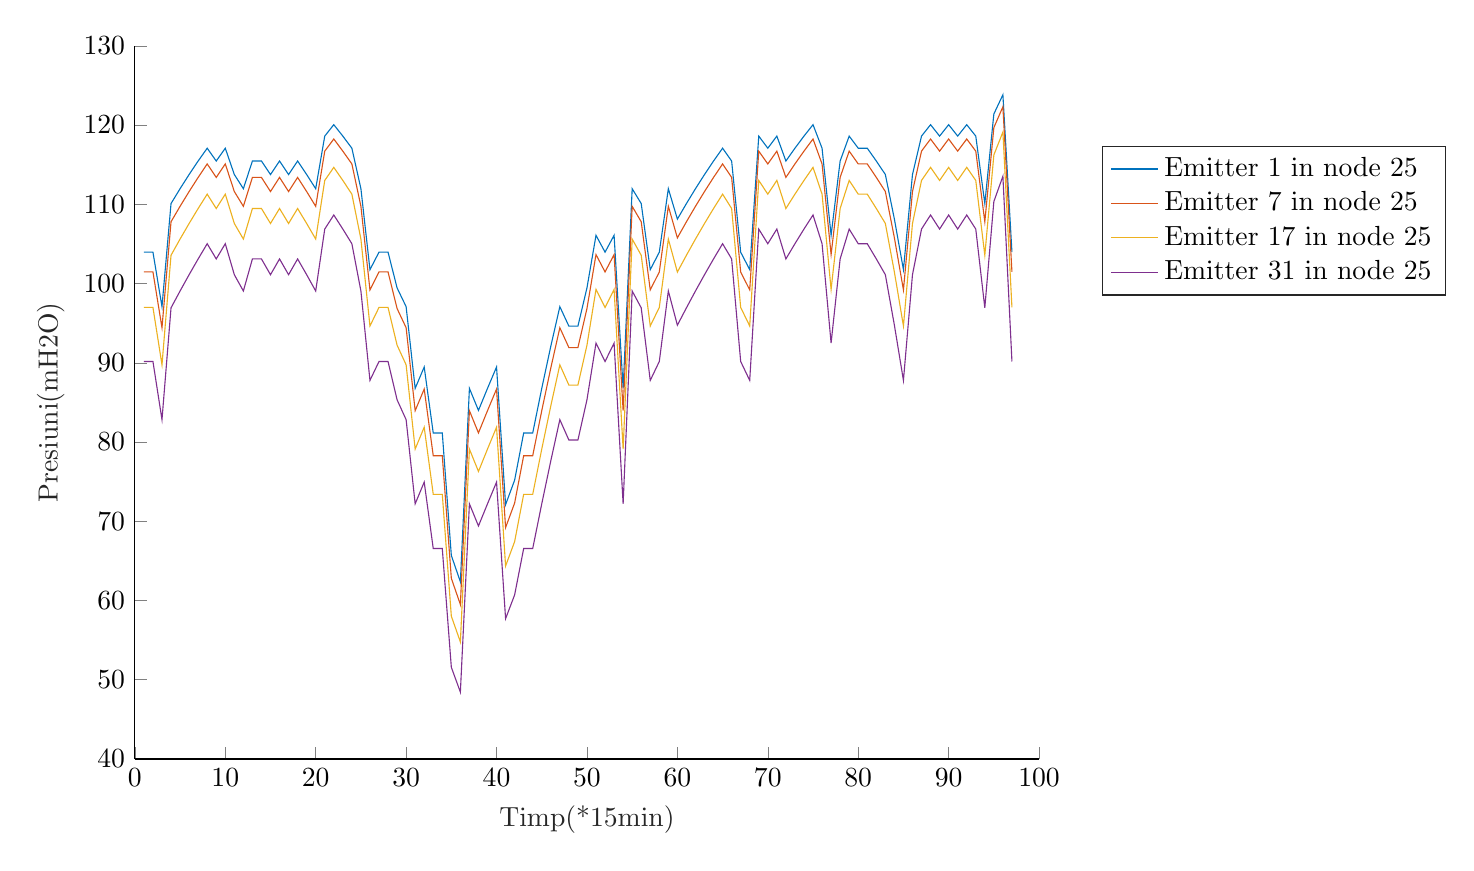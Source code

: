 % This file was created by matlab2tikz.
%
%The latest updates can be retrieved from
%  http://www.mathworks.com/matlabcentral/fileexchange/22022-matlab2tikz-matlab2tikz
%where you can also make suggestions and rate matlab2tikz.
%
\definecolor{mycolor1}{rgb}{0.0,0.447,0.741}%
\definecolor{mycolor2}{rgb}{0.85,0.325,0.098}%
\definecolor{mycolor3}{rgb}{0.929,0.694,0.125}%
\definecolor{mycolor4}{rgb}{0.494,0.184,0.556}%
%


\begin{axis}[%
width=4.521in,
height=3.566in,
at={(0.758in,0.481in)},
scale only axis,
xmin=0,
xmax=100,
xlabel style={font=\color{white!15!black}},
xlabel={Timp(*15min)},
ymin=40,
ymax=130,
ylabel style={font=\color{white!15!black}},
ylabel={Presiuni(mH2O)},
axis background/.style={fill=white},
axis x line*=bottom,
axis y line*=left,
legend style={at={(1.45,0.86)},legend cell align=left, align=left, draw=white!15!black}
]
\addplot [color=mycolor1]
  table[row sep=crcr]{%
1	103.96\\
2	103.96\\
3	97.08\\
4	110.093\\
5	111.968\\
6	113.758\\
7	115.462\\
8	117.078\\
9	115.462\\
10	117.078\\
11	113.758\\
12	111.968\\
13	115.462\\
14	115.462\\
15	113.758\\
16	115.462\\
17	113.758\\
18	115.462\\
19	113.758\\
20	111.968\\
21	118.606\\
22	120.046\\
23	118.606\\
24	117.078\\
25	111.968\\
26	101.749\\
27	103.96\\
28	103.96\\
29	99.455\\
30	97.08\\
31	86.77\\
32	89.468\\
33	81.137\\
34	81.137\\
35	65.686\\
36	62.365\\
37	86.77\\
38	83.993\\
39	86.77\\
40	89.468\\
41	72.099\\
42	75.19\\
43	81.137\\
44	81.137\\
45	86.77\\
46	92.086\\
47	97.08\\
48	94.623\\
49	94.623\\
50	99.455\\
51	106.088\\
52	103.96\\
53	106.088\\
54	86.77\\
55	111.968\\
56	110.093\\
57	101.749\\
58	103.96\\
59	111.968\\
60	108.132\\
61	110.093\\
62	111.968\\
63	113.758\\
64	115.462\\
65	117.078\\
66	115.462\\
67	103.96\\
68	101.749\\
69	118.606\\
70	117.078\\
71	118.606\\
72	115.462\\
73	117.078\\
74	118.606\\
75	120.046\\
76	117.078\\
77	106.088\\
78	115.462\\
79	118.606\\
80	117.078\\
81	117.078\\
82	115.462\\
83	113.758\\
84	108.132\\
85	101.749\\
86	113.758\\
87	118.606\\
88	120.046\\
89	118.606\\
90	120.046\\
91	118.606\\
92	120.046\\
93	118.606\\
94	110.093\\
95	121.396\\
96	123.822\\
97	103.96\\
};
\addlegendentry{Emitter 1 in node 25}

\addplot [color=mycolor2]
  table[row sep=crcr]{%
1	101.465\\
2	101.465\\
3	94.422\\
4	107.795\\
5	109.744\\
6	111.61\\
7	113.394\\
8	115.093\\
9	113.394\\
10	115.093\\
11	111.61\\
12	109.744\\
13	113.394\\
14	113.394\\
15	111.61\\
16	113.394\\
17	111.61\\
18	113.394\\
19	111.61\\
20	109.744\\
21	116.708\\
22	118.238\\
23	116.708\\
24	115.093\\
25	109.744\\
26	99.195\\
27	101.465\\
28	101.465\\
29	96.847\\
30	94.422\\
31	83.956\\
32	86.686\\
33	78.274\\
34	78.274\\
35	62.802\\
36	59.496\\
37	83.954\\
38	81.152\\
39	83.956\\
40	86.686\\
41	69.204\\
42	72.299\\
43	78.274\\
44	78.274\\
45	83.956\\
46	89.34\\
47	94.422\\
48	91.919\\
49	91.919\\
50	96.847\\
51	103.655\\
52	101.465\\
53	103.655\\
54	83.955\\
55	109.744\\
56	107.795\\
57	99.195\\
58	101.465\\
59	109.744\\
60	105.765\\
61	107.795\\
62	109.744\\
63	111.61\\
64	113.394\\
65	115.093\\
66	113.394\\
67	101.464\\
68	99.195\\
69	116.708\\
70	115.093\\
71	116.708\\
72	113.394\\
73	115.093\\
74	116.708\\
75	118.238\\
76	115.093\\
77	103.655\\
78	113.394\\
79	116.708\\
80	115.093\\
81	115.093\\
82	113.394\\
83	111.61\\
84	105.765\\
85	99.195\\
86	111.61\\
87	116.708\\
88	118.238\\
89	116.708\\
90	118.238\\
91	116.708\\
92	118.238\\
93	116.708\\
94	107.795\\
95	119.68\\
96	122.301\\
97	101.465\\
};
\addlegendentry{Emitter 7 in node 25}

\addplot [color=mycolor3]
  table[row sep=crcr]{%
1	96.985\\
2	96.985\\
3	89.741\\
4	103.568\\
5	105.613\\
6	107.58\\
7	109.469\\
8	111.28\\
9	109.469\\
10	111.28\\
11	107.58\\
12	105.613\\
13	109.469\\
14	109.469\\
15	107.58\\
16	109.469\\
17	107.58\\
18	109.469\\
19	107.58\\
20	105.613\\
21	113.011\\
22	114.661\\
23	113.011\\
24	111.28\\
25	105.613\\
26	94.642\\
27	96.985\\
28	96.985\\
29	92.227\\
30	89.741\\
31	79.112\\
32	81.871\\
33	73.4\\
34	73.4\\
35	58.026\\
36	54.776\\
37	79.112\\
38	76.288\\
39	79.112\\
40	81.871\\
41	64.356\\
42	67.433\\
43	73.4\\
44	73.4\\
45	79.112\\
46	84.562\\
47	89.741\\
48	87.186\\
49	87.186\\
50	92.227\\
51	99.254\\
52	96.985\\
53	99.254\\
54	79.112\\
55	105.613\\
56	103.569\\
57	94.642\\
58	96.985\\
59	105.613\\
60	101.449\\
61	103.569\\
62	105.613\\
63	107.58\\
64	109.469\\
65	111.28\\
66	109.469\\
67	96.985\\
68	94.642\\
69	113.011\\
70	111.28\\
71	113.011\\
72	109.469\\
73	111.28\\
74	113.011\\
75	114.661\\
76	111.28\\
77	99.254\\
78	109.469\\
79	113.011\\
80	111.28\\
81	111.28\\
82	109.469\\
83	107.58\\
84	101.449\\
85	94.642\\
86	107.58\\
87	113.011\\
88	114.661\\
89	113.011\\
90	114.661\\
91	113.011\\
92	114.661\\
93	113.011\\
94	103.569\\
95	116.229\\
96	119.117\\
97	96.985\\
};
\addlegendentry{Emitter 17 in node 25}

\addplot [color=mycolor4]
  table[row sep=crcr]{%
1	90.163\\
2	90.163\\
3	82.822\\
4	96.934\\
5	99.059\\
6	101.117\\
7	103.106\\
8	105.025\\
9	103.106\\
10	105.025\\
11	101.117\\
12	99.059\\
13	103.106\\
14	103.106\\
15	101.117\\
16	103.106\\
17	101.117\\
18	103.106\\
19	101.117\\
20	99.059\\
21	106.874\\
22	108.65\\
23	106.874\\
24	105.025\\
25	99.059\\
26	87.778\\
27	90.163\\
28	90.163\\
29	85.331\\
30	82.822\\
31	72.202\\
32	74.943\\
33	66.559\\
34	66.559\\
35	51.573\\
36	48.447\\
37	72.202\\
38	69.407\\
39	72.202\\
40	74.943\\
41	57.708\\
42	60.707\\
43	66.559\\
44	66.559\\
45	72.202\\
46	77.627\\
47	82.822\\
48	80.254\\
49	80.254\\
50	85.331\\
51	92.485\\
52	90.163\\
53	92.485\\
54	72.202\\
55	99.059\\
56	96.934\\
57	87.778\\
58	90.163\\
59	99.059\\
60	94.742\\
61	96.934\\
62	99.059\\
63	101.117\\
64	103.106\\
65	105.025\\
66	103.106\\
67	90.163\\
68	87.778\\
69	106.874\\
70	105.025\\
71	106.874\\
72	103.106\\
73	105.025\\
74	106.874\\
75	108.65\\
76	105.025\\
77	92.485\\
78	103.106\\
79	106.874\\
80	105.025\\
81	105.025\\
82	103.106\\
83	101.117\\
84	94.742\\
85	87.778\\
86	101.117\\
87	106.874\\
88	108.65\\
89	106.874\\
90	108.65\\
91	106.874\\
92	108.65\\
93	106.874\\
94	96.934\\
95	110.354\\
96	113.536\\
97	90.163\\
};
\addlegendentry{Emitter 31 in node 25}

\end{axis}

